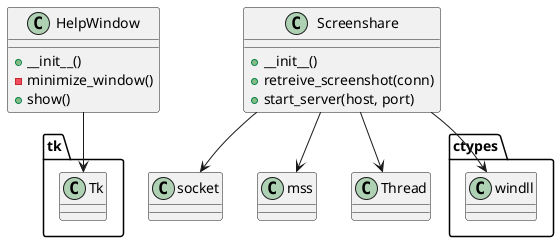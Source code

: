 @startuml student diagram 

class HelpWindow {
    +__init__()
    -minimize_window()
    +show()
}

class Screenshare {
    +__init__()
    +retreive_screenshot(conn)
    +start_server(host, port)
}

HelpWindow --> tk.Tk
Screenshare --> ctypes.windll
Screenshare --> socket
Screenshare --> mss
Screenshare --> Thread

@enduml
